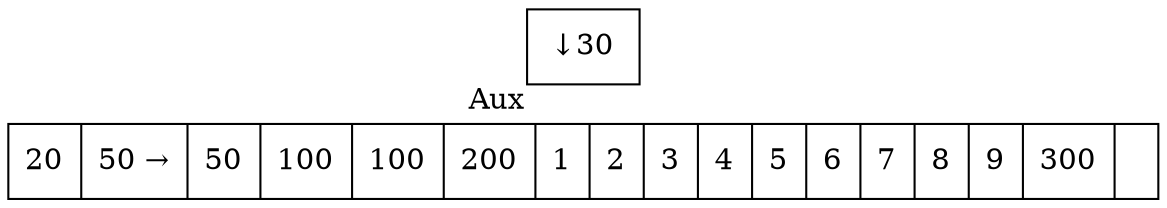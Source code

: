 digraph G{ node [shape = record ];
 rankdir=LR;X[label="{ 20|50 → |50|100|100|200|1|2|3|4|5|6|7|8|9|300|}"]
2[label=" { ↓ 30}"xlabel="Aux"]
}
